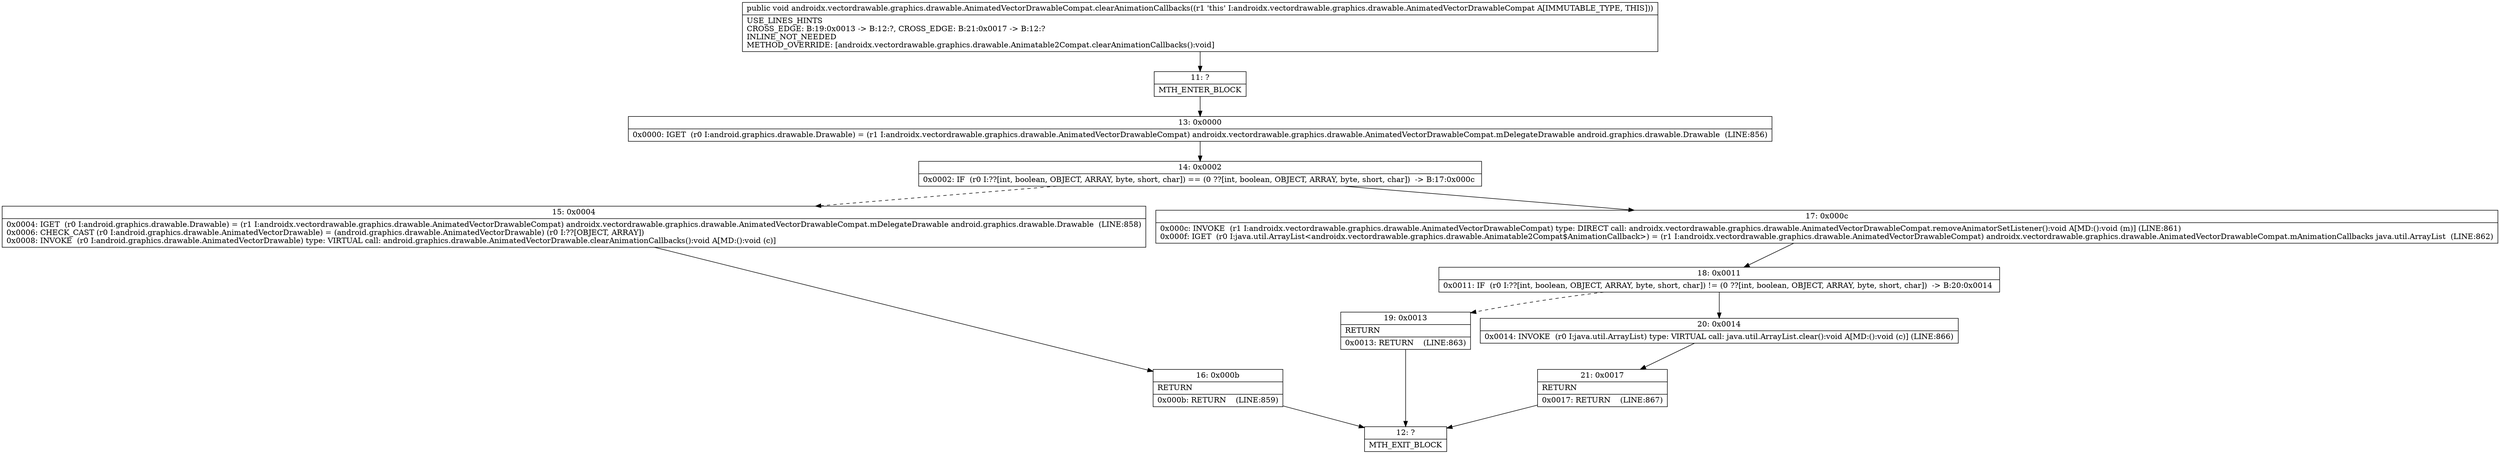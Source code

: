 digraph "CFG forandroidx.vectordrawable.graphics.drawable.AnimatedVectorDrawableCompat.clearAnimationCallbacks()V" {
Node_11 [shape=record,label="{11\:\ ?|MTH_ENTER_BLOCK\l}"];
Node_13 [shape=record,label="{13\:\ 0x0000|0x0000: IGET  (r0 I:android.graphics.drawable.Drawable) = (r1 I:androidx.vectordrawable.graphics.drawable.AnimatedVectorDrawableCompat) androidx.vectordrawable.graphics.drawable.AnimatedVectorDrawableCompat.mDelegateDrawable android.graphics.drawable.Drawable  (LINE:856)\l}"];
Node_14 [shape=record,label="{14\:\ 0x0002|0x0002: IF  (r0 I:??[int, boolean, OBJECT, ARRAY, byte, short, char]) == (0 ??[int, boolean, OBJECT, ARRAY, byte, short, char])  \-\> B:17:0x000c \l}"];
Node_15 [shape=record,label="{15\:\ 0x0004|0x0004: IGET  (r0 I:android.graphics.drawable.Drawable) = (r1 I:androidx.vectordrawable.graphics.drawable.AnimatedVectorDrawableCompat) androidx.vectordrawable.graphics.drawable.AnimatedVectorDrawableCompat.mDelegateDrawable android.graphics.drawable.Drawable  (LINE:858)\l0x0006: CHECK_CAST (r0 I:android.graphics.drawable.AnimatedVectorDrawable) = (android.graphics.drawable.AnimatedVectorDrawable) (r0 I:??[OBJECT, ARRAY]) \l0x0008: INVOKE  (r0 I:android.graphics.drawable.AnimatedVectorDrawable) type: VIRTUAL call: android.graphics.drawable.AnimatedVectorDrawable.clearAnimationCallbacks():void A[MD:():void (c)]\l}"];
Node_16 [shape=record,label="{16\:\ 0x000b|RETURN\l|0x000b: RETURN    (LINE:859)\l}"];
Node_12 [shape=record,label="{12\:\ ?|MTH_EXIT_BLOCK\l}"];
Node_17 [shape=record,label="{17\:\ 0x000c|0x000c: INVOKE  (r1 I:androidx.vectordrawable.graphics.drawable.AnimatedVectorDrawableCompat) type: DIRECT call: androidx.vectordrawable.graphics.drawable.AnimatedVectorDrawableCompat.removeAnimatorSetListener():void A[MD:():void (m)] (LINE:861)\l0x000f: IGET  (r0 I:java.util.ArrayList\<androidx.vectordrawable.graphics.drawable.Animatable2Compat$AnimationCallback\>) = (r1 I:androidx.vectordrawable.graphics.drawable.AnimatedVectorDrawableCompat) androidx.vectordrawable.graphics.drawable.AnimatedVectorDrawableCompat.mAnimationCallbacks java.util.ArrayList  (LINE:862)\l}"];
Node_18 [shape=record,label="{18\:\ 0x0011|0x0011: IF  (r0 I:??[int, boolean, OBJECT, ARRAY, byte, short, char]) != (0 ??[int, boolean, OBJECT, ARRAY, byte, short, char])  \-\> B:20:0x0014 \l}"];
Node_19 [shape=record,label="{19\:\ 0x0013|RETURN\l|0x0013: RETURN    (LINE:863)\l}"];
Node_20 [shape=record,label="{20\:\ 0x0014|0x0014: INVOKE  (r0 I:java.util.ArrayList) type: VIRTUAL call: java.util.ArrayList.clear():void A[MD:():void (c)] (LINE:866)\l}"];
Node_21 [shape=record,label="{21\:\ 0x0017|RETURN\l|0x0017: RETURN    (LINE:867)\l}"];
MethodNode[shape=record,label="{public void androidx.vectordrawable.graphics.drawable.AnimatedVectorDrawableCompat.clearAnimationCallbacks((r1 'this' I:androidx.vectordrawable.graphics.drawable.AnimatedVectorDrawableCompat A[IMMUTABLE_TYPE, THIS]))  | USE_LINES_HINTS\lCROSS_EDGE: B:19:0x0013 \-\> B:12:?, CROSS_EDGE: B:21:0x0017 \-\> B:12:?\lINLINE_NOT_NEEDED\lMETHOD_OVERRIDE: [androidx.vectordrawable.graphics.drawable.Animatable2Compat.clearAnimationCallbacks():void]\l}"];
MethodNode -> Node_11;Node_11 -> Node_13;
Node_13 -> Node_14;
Node_14 -> Node_15[style=dashed];
Node_14 -> Node_17;
Node_15 -> Node_16;
Node_16 -> Node_12;
Node_17 -> Node_18;
Node_18 -> Node_19[style=dashed];
Node_18 -> Node_20;
Node_19 -> Node_12;
Node_20 -> Node_21;
Node_21 -> Node_12;
}

